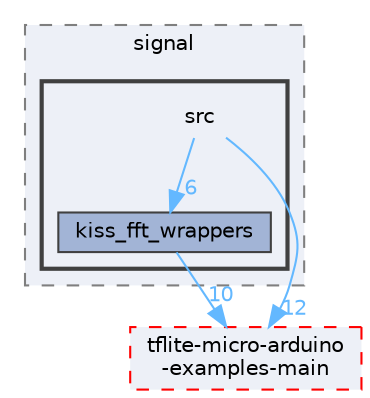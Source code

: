 digraph "Arduino/GetStartedWithMachineLearningOnArduino/tflite-micro-main/signal/src"
{
 // LATEX_PDF_SIZE
  bgcolor="transparent";
  edge [fontname=Helvetica,fontsize=10,labelfontname=Helvetica,labelfontsize=10];
  node [fontname=Helvetica,fontsize=10,shape=box,height=0.2,width=0.4];
  compound=true
  subgraph clusterdir_8ce83f6ebad9376744fd0b51d76c92be {
    graph [ bgcolor="#edf0f7", pencolor="grey50", label="signal", fontname=Helvetica,fontsize=10 style="filled,dashed", URL="dir_8ce83f6ebad9376744fd0b51d76c92be.html",tooltip=""]
  subgraph clusterdir_f3dcc7a3e7501157a34132ac60ef26a4 {
    graph [ bgcolor="#edf0f7", pencolor="grey25", label="", fontname=Helvetica,fontsize=10 style="filled,bold", URL="dir_f3dcc7a3e7501157a34132ac60ef26a4.html",tooltip=""]
    dir_f3dcc7a3e7501157a34132ac60ef26a4 [shape=plaintext, label="src"];
  dir_d761b689cbc26f9fa3d18349dfc89317 [label="kiss_fft_wrappers", fillcolor="#a2b4d6", color="grey25", style="filled", URL="dir_d761b689cbc26f9fa3d18349dfc89317.html",tooltip=""];
  }
  }
  dir_0d2ed21f8b79a9b0d8abfa821a489de0 [label="tflite-micro-arduino\l-examples-main", fillcolor="#edf0f7", color="red", style="filled,dashed", URL="dir_0d2ed21f8b79a9b0d8abfa821a489de0.html",tooltip=""];
  dir_f3dcc7a3e7501157a34132ac60ef26a4->dir_0d2ed21f8b79a9b0d8abfa821a489de0 [headlabel="12", labeldistance=1.5 headhref="dir_000299_000335.html" href="dir_000299_000335.html" color="steelblue1" fontcolor="steelblue1"];
  dir_f3dcc7a3e7501157a34132ac60ef26a4->dir_d761b689cbc26f9fa3d18349dfc89317 [headlabel="6", labeldistance=1.5 headhref="dir_000299_000167.html" href="dir_000299_000167.html" color="steelblue1" fontcolor="steelblue1"];
  dir_d761b689cbc26f9fa3d18349dfc89317->dir_0d2ed21f8b79a9b0d8abfa821a489de0 [headlabel="10", labeldistance=1.5 headhref="dir_000167_000335.html" href="dir_000167_000335.html" color="steelblue1" fontcolor="steelblue1"];
}
